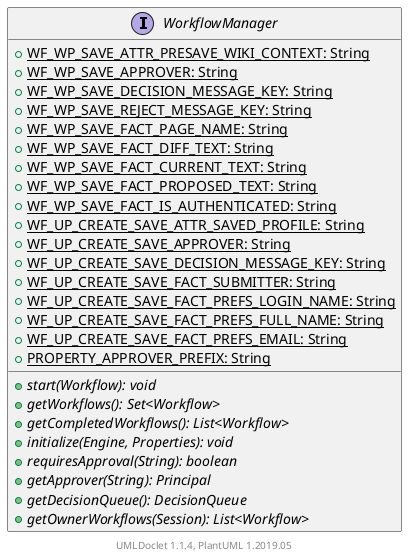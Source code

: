 @startuml

    interface WorkflowManager [[WorkflowManager.html]] {
        {static} +WF_WP_SAVE_ATTR_PRESAVE_WIKI_CONTEXT: String
        {static} +WF_WP_SAVE_APPROVER: String
        {static} +WF_WP_SAVE_DECISION_MESSAGE_KEY: String
        {static} +WF_WP_SAVE_REJECT_MESSAGE_KEY: String
        {static} +WF_WP_SAVE_FACT_PAGE_NAME: String
        {static} +WF_WP_SAVE_FACT_DIFF_TEXT: String
        {static} +WF_WP_SAVE_FACT_CURRENT_TEXT: String
        {static} +WF_WP_SAVE_FACT_PROPOSED_TEXT: String
        {static} +WF_WP_SAVE_FACT_IS_AUTHENTICATED: String
        {static} +WF_UP_CREATE_SAVE_ATTR_SAVED_PROFILE: String
        {static} +WF_UP_CREATE_SAVE_APPROVER: String
        {static} +WF_UP_CREATE_SAVE_DECISION_MESSAGE_KEY: String
        {static} +WF_UP_CREATE_SAVE_FACT_SUBMITTER: String
        {static} +WF_UP_CREATE_SAVE_FACT_PREFS_LOGIN_NAME: String
        {static} +WF_UP_CREATE_SAVE_FACT_PREFS_FULL_NAME: String
        {static} +WF_UP_CREATE_SAVE_FACT_PREFS_EMAIL: String
        {static} +PROPERTY_APPROVER_PREFIX: String
        {abstract} +start(Workflow): void
        {abstract} +getWorkflows(): Set<Workflow>
        {abstract} +getCompletedWorkflows(): List<Workflow>
        {abstract} +initialize(Engine, Properties): void
        {abstract} +requiresApproval(String): boolean
        {abstract} +getApprover(String): Principal
        {abstract} +getDecisionQueue(): DecisionQueue
        {abstract} +getOwnerWorkflows(Session): List<Workflow>
    }


    center footer UMLDoclet 1.1.4, PlantUML 1.2019.05
@enduml
